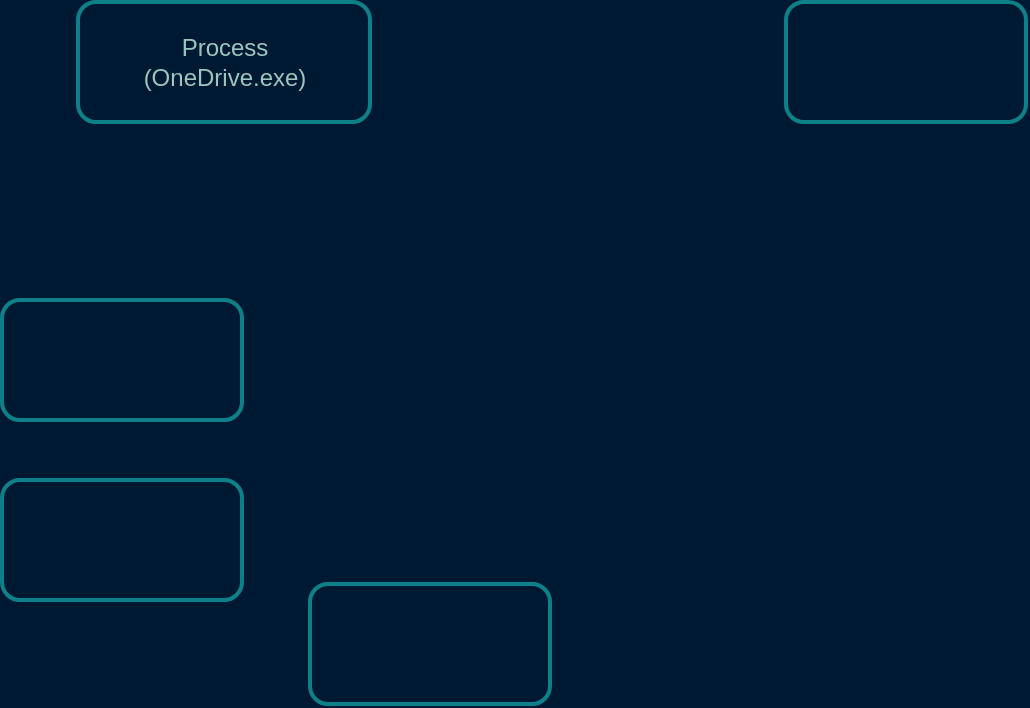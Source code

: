 <mxfile version="24.7.16">
  <diagram name="Page-1" id="5QD_O31o0pyzWz7ObHfo">
    <mxGraphModel dx="1434" dy="819" grid="0" gridSize="10" guides="1" tooltips="1" connect="1" arrows="1" fold="1" page="1" pageScale="1" pageWidth="850" pageHeight="1100" background="#001933" math="0" shadow="0">
      <root>
        <mxCell id="0" />
        <mxCell id="1" parent="0" />
        <mxCell id="PL87Uc_Rq2B-KHmNzyDa-1" value="" style="rounded=1;whiteSpace=wrap;html=1;fillColor=none;strokeColor=#0e8088;strokeWidth=2;" vertex="1" parent="1">
          <mxGeometry x="121" y="236" width="146" height="60" as="geometry" />
        </mxCell>
        <mxCell id="PL87Uc_Rq2B-KHmNzyDa-3" value="" style="rounded=1;whiteSpace=wrap;html=1;fillColor=none;strokeColor=#0e8088;strokeWidth=2;" vertex="1" parent="1">
          <mxGeometry x="83" y="385" width="120" height="60" as="geometry" />
        </mxCell>
        <mxCell id="PL87Uc_Rq2B-KHmNzyDa-4" value="" style="rounded=1;whiteSpace=wrap;html=1;fillColor=none;strokeColor=#0e8088;strokeWidth=2;" vertex="1" parent="1">
          <mxGeometry x="237" y="527" width="120" height="60" as="geometry" />
        </mxCell>
        <mxCell id="PL87Uc_Rq2B-KHmNzyDa-5" value="" style="rounded=1;whiteSpace=wrap;html=1;fillColor=none;strokeColor=#0e8088;strokeWidth=2;" vertex="1" parent="1">
          <mxGeometry x="83" y="475" width="120" height="60" as="geometry" />
        </mxCell>
        <mxCell id="PL87Uc_Rq2B-KHmNzyDa-6" value="" style="rounded=1;whiteSpace=wrap;html=1;fillColor=none;strokeColor=#0e8088;strokeWidth=2;" vertex="1" parent="1">
          <mxGeometry x="475" y="236" width="120" height="60" as="geometry" />
        </mxCell>
        <mxCell id="PL87Uc_Rq2B-KHmNzyDa-7" value="&lt;font color=&quot;#9ac7bf&quot;&gt;Process&lt;br&gt;(OneDrive.exe)&lt;/font&gt;" style="text;html=1;align=center;verticalAlign=middle;whiteSpace=wrap;rounded=0;" vertex="1" parent="1">
          <mxGeometry x="134" y="251" width="121" height="30" as="geometry" />
        </mxCell>
      </root>
    </mxGraphModel>
  </diagram>
</mxfile>
